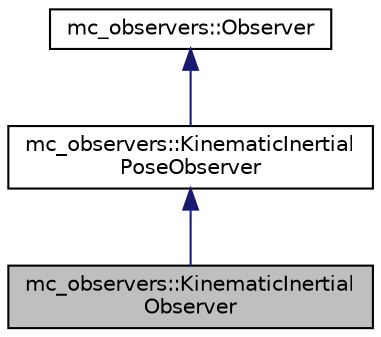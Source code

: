 digraph "mc_observers::KinematicInertialObserver"
{
 // INTERACTIVE_SVG=YES
  edge [fontname="Helvetica",fontsize="10",labelfontname="Helvetica",labelfontsize="10"];
  node [fontname="Helvetica",fontsize="10",shape=record];
  Node3 [label="mc_observers::KinematicInertial\lObserver",height=0.2,width=0.4,color="black", fillcolor="grey75", style="filled", fontcolor="black"];
  Node4 -> Node3 [dir="back",color="midnightblue",fontsize="10",style="solid",fontname="Helvetica"];
  Node4 [label="mc_observers::KinematicInertial\lPoseObserver",height=0.2,width=0.4,color="black", fillcolor="white", style="filled",URL="$structmc__observers_1_1KinematicInertialPoseObserver.html"];
  Node5 -> Node4 [dir="back",color="midnightblue",fontsize="10",style="solid",fontname="Helvetica"];
  Node5 [label="mc_observers::Observer",height=0.2,width=0.4,color="black", fillcolor="white", style="filled",URL="$structmc__observers_1_1Observer.html",tooltip="State observation API. "];
}

